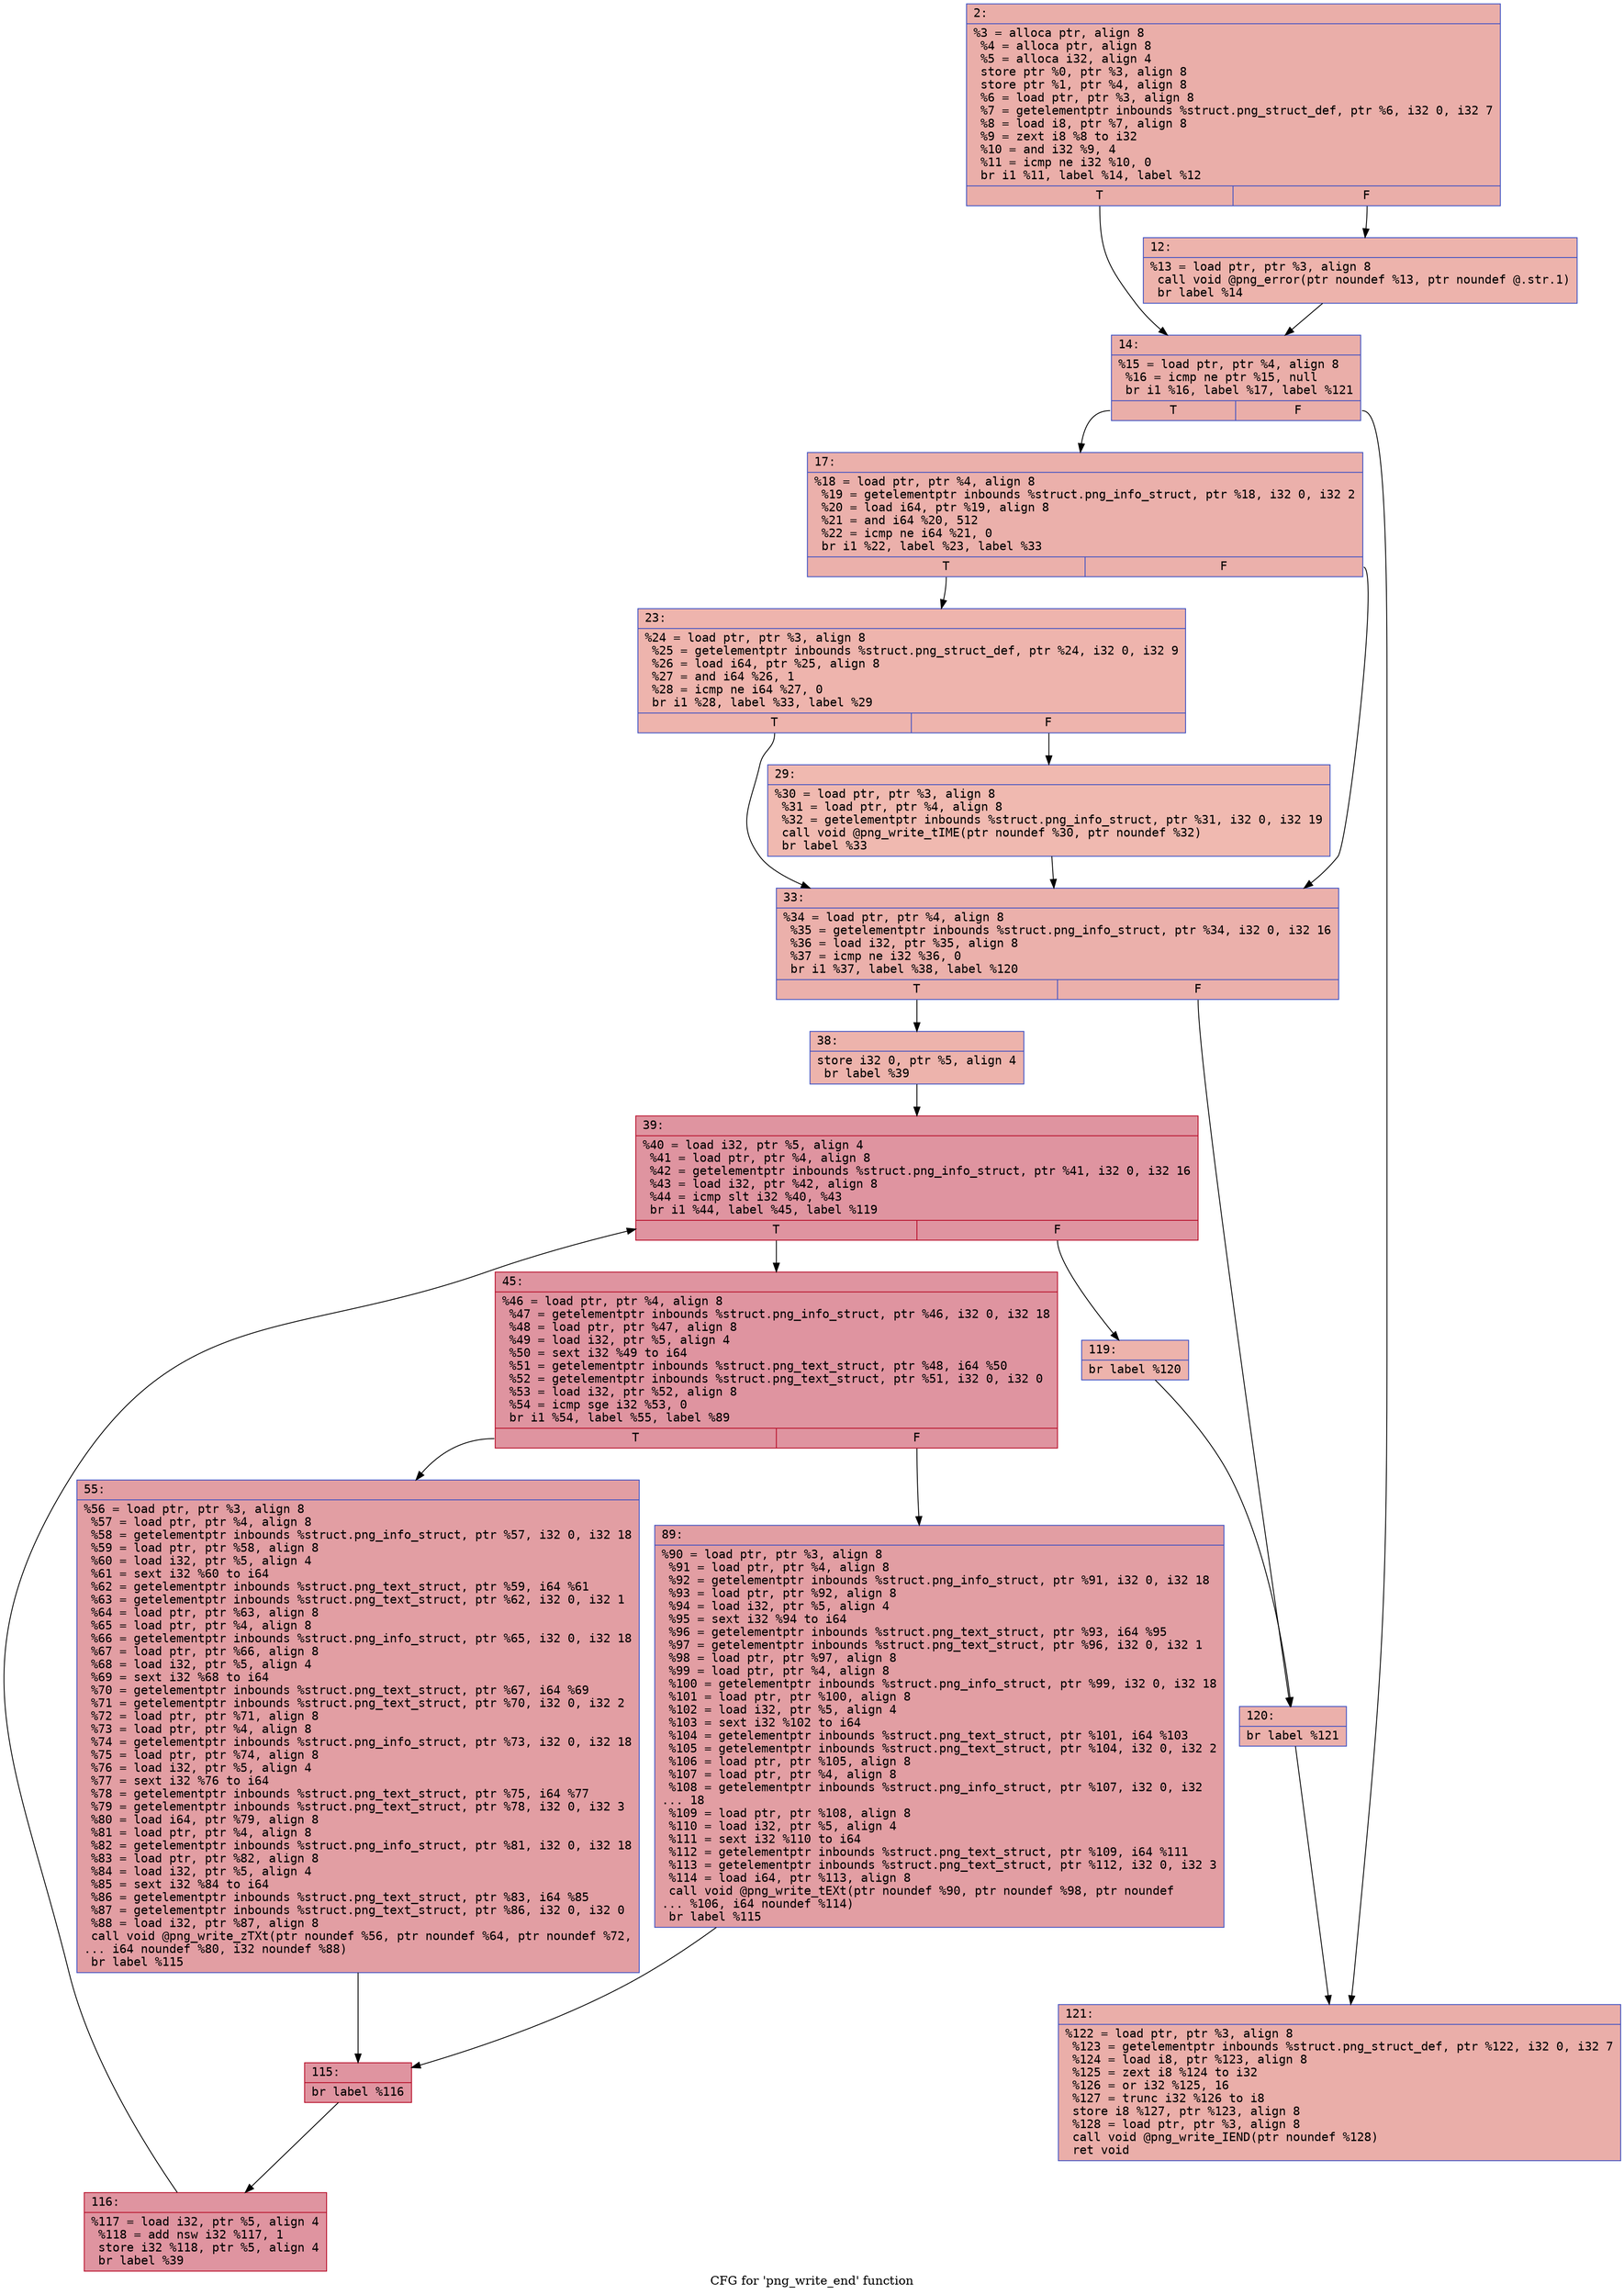 digraph "CFG for 'png_write_end' function" {
	label="CFG for 'png_write_end' function";

	Node0x6000021dad50 [shape=record,color="#3d50c3ff", style=filled, fillcolor="#d0473d70" fontname="Courier",label="{2:\l|  %3 = alloca ptr, align 8\l  %4 = alloca ptr, align 8\l  %5 = alloca i32, align 4\l  store ptr %0, ptr %3, align 8\l  store ptr %1, ptr %4, align 8\l  %6 = load ptr, ptr %3, align 8\l  %7 = getelementptr inbounds %struct.png_struct_def, ptr %6, i32 0, i32 7\l  %8 = load i8, ptr %7, align 8\l  %9 = zext i8 %8 to i32\l  %10 = and i32 %9, 4\l  %11 = icmp ne i32 %10, 0\l  br i1 %11, label %14, label %12\l|{<s0>T|<s1>F}}"];
	Node0x6000021dad50:s0 -> Node0x6000021dadf0[tooltip="2 -> 14\nProbability 50.00%" ];
	Node0x6000021dad50:s1 -> Node0x6000021dada0[tooltip="2 -> 12\nProbability 50.00%" ];
	Node0x6000021dada0 [shape=record,color="#3d50c3ff", style=filled, fillcolor="#d6524470" fontname="Courier",label="{12:\l|  %13 = load ptr, ptr %3, align 8\l  call void @png_error(ptr noundef %13, ptr noundef @.str.1)\l  br label %14\l}"];
	Node0x6000021dada0 -> Node0x6000021dadf0[tooltip="12 -> 14\nProbability 100.00%" ];
	Node0x6000021dadf0 [shape=record,color="#3d50c3ff", style=filled, fillcolor="#d0473d70" fontname="Courier",label="{14:\l|  %15 = load ptr, ptr %4, align 8\l  %16 = icmp ne ptr %15, null\l  br i1 %16, label %17, label %121\l|{<s0>T|<s1>F}}"];
	Node0x6000021dadf0:s0 -> Node0x6000021dae40[tooltip="14 -> 17\nProbability 62.50%" ];
	Node0x6000021dadf0:s1 -> Node0x6000021db250[tooltip="14 -> 121\nProbability 37.50%" ];
	Node0x6000021dae40 [shape=record,color="#3d50c3ff", style=filled, fillcolor="#d24b4070" fontname="Courier",label="{17:\l|  %18 = load ptr, ptr %4, align 8\l  %19 = getelementptr inbounds %struct.png_info_struct, ptr %18, i32 0, i32 2\l  %20 = load i64, ptr %19, align 8\l  %21 = and i64 %20, 512\l  %22 = icmp ne i64 %21, 0\l  br i1 %22, label %23, label %33\l|{<s0>T|<s1>F}}"];
	Node0x6000021dae40:s0 -> Node0x6000021dae90[tooltip="17 -> 23\nProbability 50.00%" ];
	Node0x6000021dae40:s1 -> Node0x6000021daf30[tooltip="17 -> 33\nProbability 50.00%" ];
	Node0x6000021dae90 [shape=record,color="#3d50c3ff", style=filled, fillcolor="#d8564670" fontname="Courier",label="{23:\l|  %24 = load ptr, ptr %3, align 8\l  %25 = getelementptr inbounds %struct.png_struct_def, ptr %24, i32 0, i32 9\l  %26 = load i64, ptr %25, align 8\l  %27 = and i64 %26, 1\l  %28 = icmp ne i64 %27, 0\l  br i1 %28, label %33, label %29\l|{<s0>T|<s1>F}}"];
	Node0x6000021dae90:s0 -> Node0x6000021daf30[tooltip="23 -> 33\nProbability 50.00%" ];
	Node0x6000021dae90:s1 -> Node0x6000021daee0[tooltip="23 -> 29\nProbability 50.00%" ];
	Node0x6000021daee0 [shape=record,color="#3d50c3ff", style=filled, fillcolor="#de614d70" fontname="Courier",label="{29:\l|  %30 = load ptr, ptr %3, align 8\l  %31 = load ptr, ptr %4, align 8\l  %32 = getelementptr inbounds %struct.png_info_struct, ptr %31, i32 0, i32 19\l  call void @png_write_tIME(ptr noundef %30, ptr noundef %32)\l  br label %33\l}"];
	Node0x6000021daee0 -> Node0x6000021daf30[tooltip="29 -> 33\nProbability 100.00%" ];
	Node0x6000021daf30 [shape=record,color="#3d50c3ff", style=filled, fillcolor="#d24b4070" fontname="Courier",label="{33:\l|  %34 = load ptr, ptr %4, align 8\l  %35 = getelementptr inbounds %struct.png_info_struct, ptr %34, i32 0, i32 16\l  %36 = load i32, ptr %35, align 8\l  %37 = icmp ne i32 %36, 0\l  br i1 %37, label %38, label %120\l|{<s0>T|<s1>F}}"];
	Node0x6000021daf30:s0 -> Node0x6000021daf80[tooltip="33 -> 38\nProbability 62.50%" ];
	Node0x6000021daf30:s1 -> Node0x6000021db200[tooltip="33 -> 120\nProbability 37.50%" ];
	Node0x6000021daf80 [shape=record,color="#3d50c3ff", style=filled, fillcolor="#d6524470" fontname="Courier",label="{38:\l|  store i32 0, ptr %5, align 4\l  br label %39\l}"];
	Node0x6000021daf80 -> Node0x6000021dafd0[tooltip="38 -> 39\nProbability 100.00%" ];
	Node0x6000021dafd0 [shape=record,color="#b70d28ff", style=filled, fillcolor="#b70d2870" fontname="Courier",label="{39:\l|  %40 = load i32, ptr %5, align 4\l  %41 = load ptr, ptr %4, align 8\l  %42 = getelementptr inbounds %struct.png_info_struct, ptr %41, i32 0, i32 16\l  %43 = load i32, ptr %42, align 8\l  %44 = icmp slt i32 %40, %43\l  br i1 %44, label %45, label %119\l|{<s0>T|<s1>F}}"];
	Node0x6000021dafd0:s0 -> Node0x6000021db020[tooltip="39 -> 45\nProbability 96.88%" ];
	Node0x6000021dafd0:s1 -> Node0x6000021db1b0[tooltip="39 -> 119\nProbability 3.12%" ];
	Node0x6000021db020 [shape=record,color="#b70d28ff", style=filled, fillcolor="#b70d2870" fontname="Courier",label="{45:\l|  %46 = load ptr, ptr %4, align 8\l  %47 = getelementptr inbounds %struct.png_info_struct, ptr %46, i32 0, i32 18\l  %48 = load ptr, ptr %47, align 8\l  %49 = load i32, ptr %5, align 4\l  %50 = sext i32 %49 to i64\l  %51 = getelementptr inbounds %struct.png_text_struct, ptr %48, i64 %50\l  %52 = getelementptr inbounds %struct.png_text_struct, ptr %51, i32 0, i32 0\l  %53 = load i32, ptr %52, align 8\l  %54 = icmp sge i32 %53, 0\l  br i1 %54, label %55, label %89\l|{<s0>T|<s1>F}}"];
	Node0x6000021db020:s0 -> Node0x6000021db070[tooltip="45 -> 55\nProbability 50.00%" ];
	Node0x6000021db020:s1 -> Node0x6000021db0c0[tooltip="45 -> 89\nProbability 50.00%" ];
	Node0x6000021db070 [shape=record,color="#3d50c3ff", style=filled, fillcolor="#be242e70" fontname="Courier",label="{55:\l|  %56 = load ptr, ptr %3, align 8\l  %57 = load ptr, ptr %4, align 8\l  %58 = getelementptr inbounds %struct.png_info_struct, ptr %57, i32 0, i32 18\l  %59 = load ptr, ptr %58, align 8\l  %60 = load i32, ptr %5, align 4\l  %61 = sext i32 %60 to i64\l  %62 = getelementptr inbounds %struct.png_text_struct, ptr %59, i64 %61\l  %63 = getelementptr inbounds %struct.png_text_struct, ptr %62, i32 0, i32 1\l  %64 = load ptr, ptr %63, align 8\l  %65 = load ptr, ptr %4, align 8\l  %66 = getelementptr inbounds %struct.png_info_struct, ptr %65, i32 0, i32 18\l  %67 = load ptr, ptr %66, align 8\l  %68 = load i32, ptr %5, align 4\l  %69 = sext i32 %68 to i64\l  %70 = getelementptr inbounds %struct.png_text_struct, ptr %67, i64 %69\l  %71 = getelementptr inbounds %struct.png_text_struct, ptr %70, i32 0, i32 2\l  %72 = load ptr, ptr %71, align 8\l  %73 = load ptr, ptr %4, align 8\l  %74 = getelementptr inbounds %struct.png_info_struct, ptr %73, i32 0, i32 18\l  %75 = load ptr, ptr %74, align 8\l  %76 = load i32, ptr %5, align 4\l  %77 = sext i32 %76 to i64\l  %78 = getelementptr inbounds %struct.png_text_struct, ptr %75, i64 %77\l  %79 = getelementptr inbounds %struct.png_text_struct, ptr %78, i32 0, i32 3\l  %80 = load i64, ptr %79, align 8\l  %81 = load ptr, ptr %4, align 8\l  %82 = getelementptr inbounds %struct.png_info_struct, ptr %81, i32 0, i32 18\l  %83 = load ptr, ptr %82, align 8\l  %84 = load i32, ptr %5, align 4\l  %85 = sext i32 %84 to i64\l  %86 = getelementptr inbounds %struct.png_text_struct, ptr %83, i64 %85\l  %87 = getelementptr inbounds %struct.png_text_struct, ptr %86, i32 0, i32 0\l  %88 = load i32, ptr %87, align 8\l  call void @png_write_zTXt(ptr noundef %56, ptr noundef %64, ptr noundef %72,\l... i64 noundef %80, i32 noundef %88)\l  br label %115\l}"];
	Node0x6000021db070 -> Node0x6000021db110[tooltip="55 -> 115\nProbability 100.00%" ];
	Node0x6000021db0c0 [shape=record,color="#3d50c3ff", style=filled, fillcolor="#be242e70" fontname="Courier",label="{89:\l|  %90 = load ptr, ptr %3, align 8\l  %91 = load ptr, ptr %4, align 8\l  %92 = getelementptr inbounds %struct.png_info_struct, ptr %91, i32 0, i32 18\l  %93 = load ptr, ptr %92, align 8\l  %94 = load i32, ptr %5, align 4\l  %95 = sext i32 %94 to i64\l  %96 = getelementptr inbounds %struct.png_text_struct, ptr %93, i64 %95\l  %97 = getelementptr inbounds %struct.png_text_struct, ptr %96, i32 0, i32 1\l  %98 = load ptr, ptr %97, align 8\l  %99 = load ptr, ptr %4, align 8\l  %100 = getelementptr inbounds %struct.png_info_struct, ptr %99, i32 0, i32 18\l  %101 = load ptr, ptr %100, align 8\l  %102 = load i32, ptr %5, align 4\l  %103 = sext i32 %102 to i64\l  %104 = getelementptr inbounds %struct.png_text_struct, ptr %101, i64 %103\l  %105 = getelementptr inbounds %struct.png_text_struct, ptr %104, i32 0, i32 2\l  %106 = load ptr, ptr %105, align 8\l  %107 = load ptr, ptr %4, align 8\l  %108 = getelementptr inbounds %struct.png_info_struct, ptr %107, i32 0, i32\l... 18\l  %109 = load ptr, ptr %108, align 8\l  %110 = load i32, ptr %5, align 4\l  %111 = sext i32 %110 to i64\l  %112 = getelementptr inbounds %struct.png_text_struct, ptr %109, i64 %111\l  %113 = getelementptr inbounds %struct.png_text_struct, ptr %112, i32 0, i32 3\l  %114 = load i64, ptr %113, align 8\l  call void @png_write_tEXt(ptr noundef %90, ptr noundef %98, ptr noundef\l... %106, i64 noundef %114)\l  br label %115\l}"];
	Node0x6000021db0c0 -> Node0x6000021db110[tooltip="89 -> 115\nProbability 100.00%" ];
	Node0x6000021db110 [shape=record,color="#b70d28ff", style=filled, fillcolor="#b70d2870" fontname="Courier",label="{115:\l|  br label %116\l}"];
	Node0x6000021db110 -> Node0x6000021db160[tooltip="115 -> 116\nProbability 100.00%" ];
	Node0x6000021db160 [shape=record,color="#b70d28ff", style=filled, fillcolor="#b70d2870" fontname="Courier",label="{116:\l|  %117 = load i32, ptr %5, align 4\l  %118 = add nsw i32 %117, 1\l  store i32 %118, ptr %5, align 4\l  br label %39\l}"];
	Node0x6000021db160 -> Node0x6000021dafd0[tooltip="116 -> 39\nProbability 100.00%" ];
	Node0x6000021db1b0 [shape=record,color="#3d50c3ff", style=filled, fillcolor="#d6524470" fontname="Courier",label="{119:\l|  br label %120\l}"];
	Node0x6000021db1b0 -> Node0x6000021db200[tooltip="119 -> 120\nProbability 100.00%" ];
	Node0x6000021db200 [shape=record,color="#3d50c3ff", style=filled, fillcolor="#d24b4070" fontname="Courier",label="{120:\l|  br label %121\l}"];
	Node0x6000021db200 -> Node0x6000021db250[tooltip="120 -> 121\nProbability 100.00%" ];
	Node0x6000021db250 [shape=record,color="#3d50c3ff", style=filled, fillcolor="#d0473d70" fontname="Courier",label="{121:\l|  %122 = load ptr, ptr %3, align 8\l  %123 = getelementptr inbounds %struct.png_struct_def, ptr %122, i32 0, i32 7\l  %124 = load i8, ptr %123, align 8\l  %125 = zext i8 %124 to i32\l  %126 = or i32 %125, 16\l  %127 = trunc i32 %126 to i8\l  store i8 %127, ptr %123, align 8\l  %128 = load ptr, ptr %3, align 8\l  call void @png_write_IEND(ptr noundef %128)\l  ret void\l}"];
}
